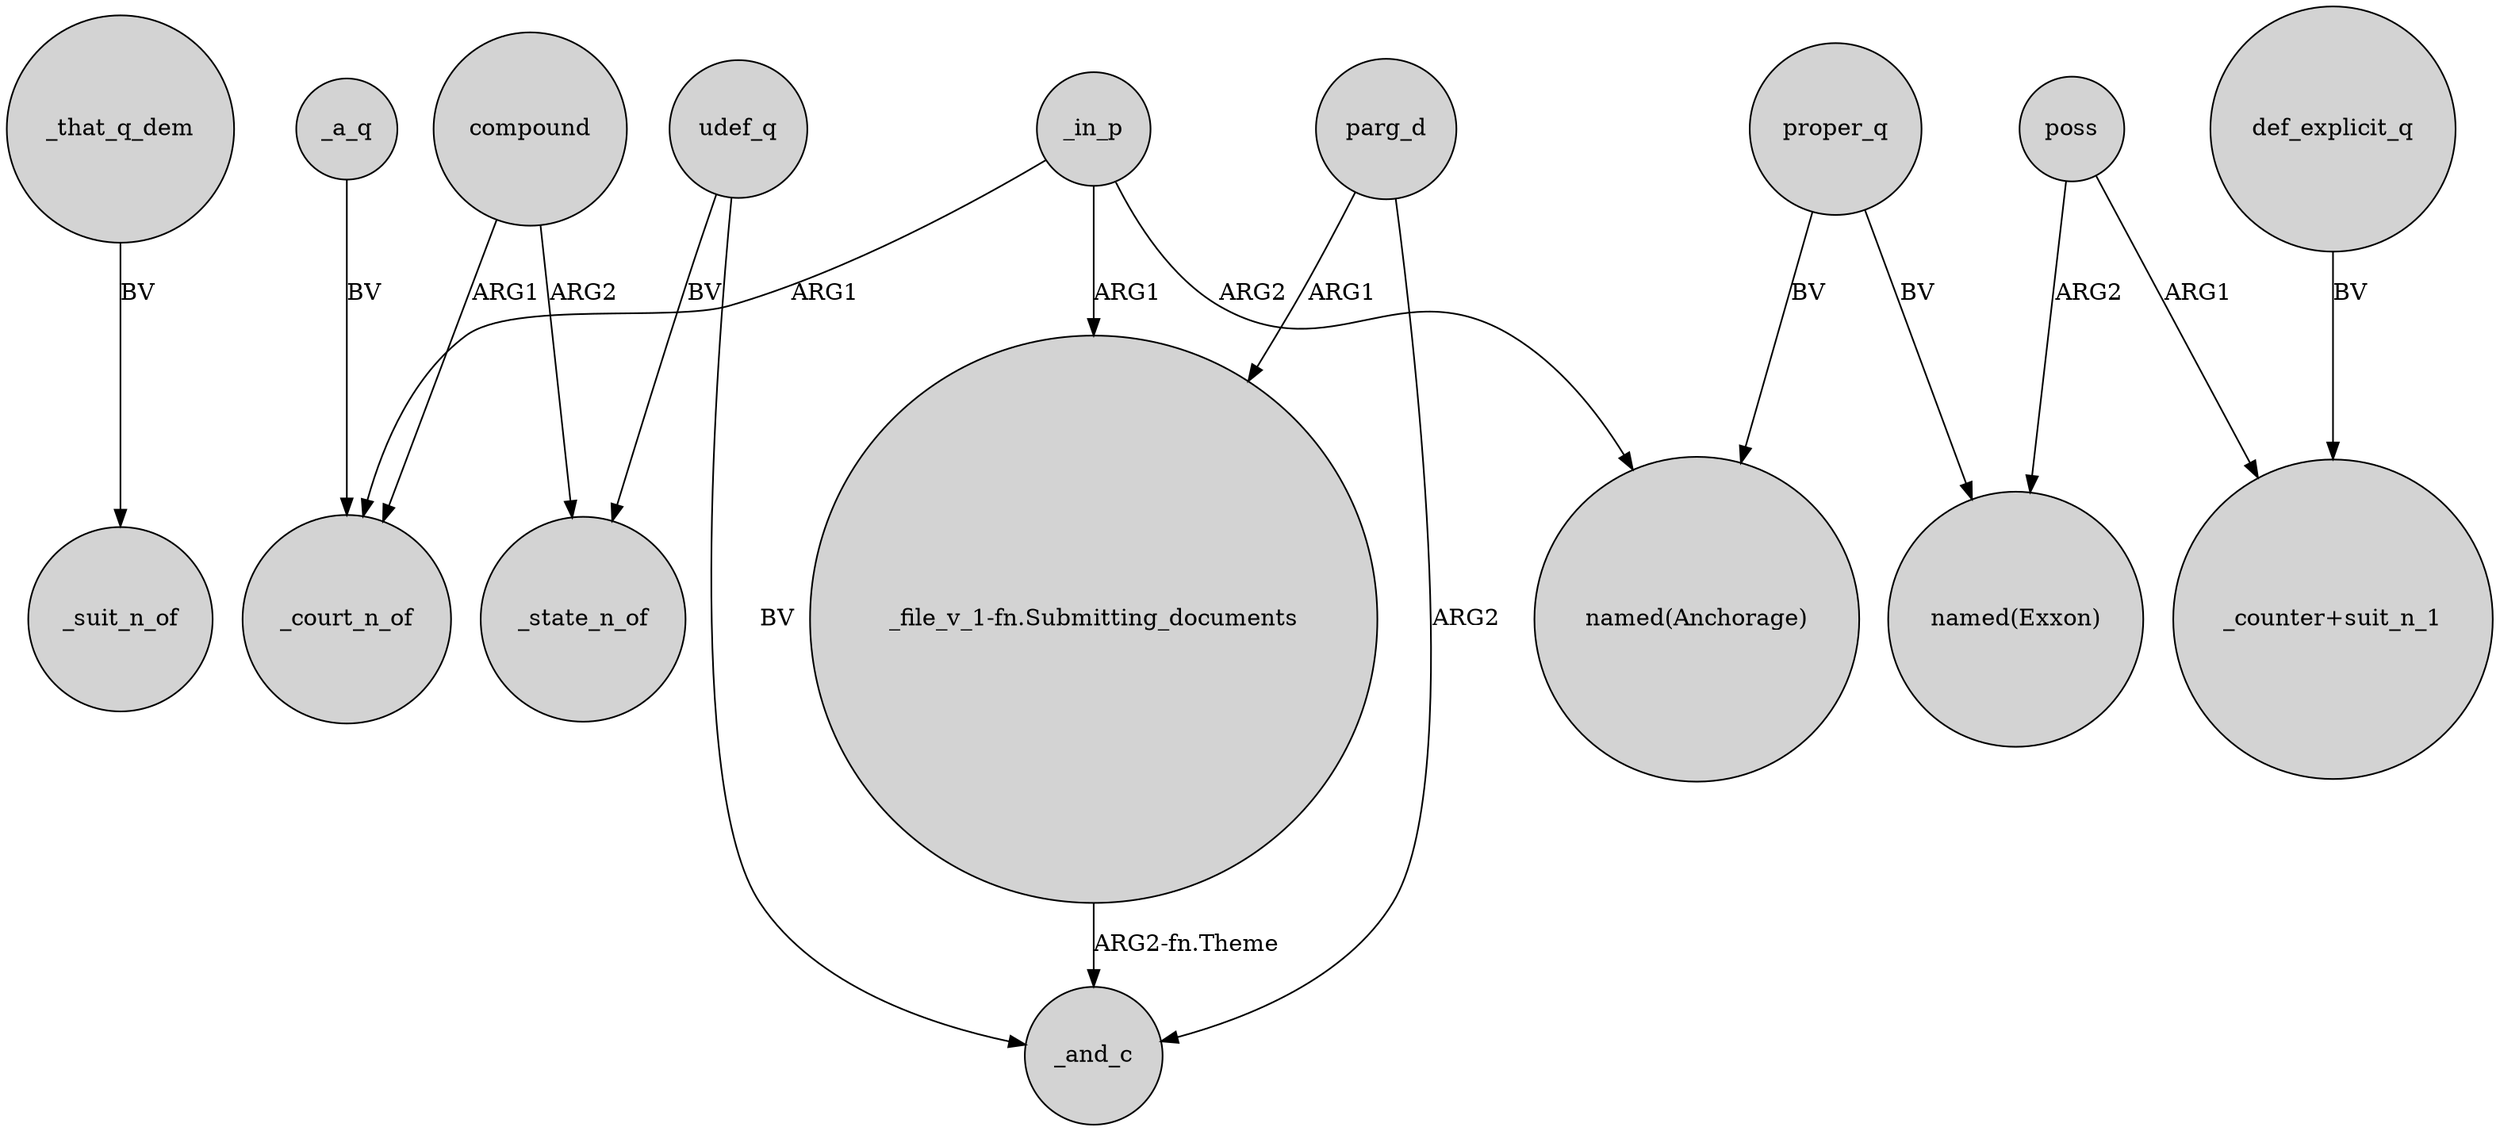 digraph {
	node [shape=circle style=filled]
	_that_q_dem -> _suit_n_of [label=BV]
	_in_p -> _court_n_of [label=ARG1]
	compound -> _state_n_of [label=ARG2]
	parg_d -> "_file_v_1-fn.Submitting_documents" [label=ARG1]
	_in_p -> "named(Anchorage)" [label=ARG2]
	_a_q -> _court_n_of [label=BV]
	compound -> _court_n_of [label=ARG1]
	def_explicit_q -> "_counter+suit_n_1" [label=BV]
	"_file_v_1-fn.Submitting_documents" -> _and_c [label="ARG2-fn.Theme"]
	proper_q -> "named(Anchorage)" [label=BV]
	udef_q -> _and_c [label=BV]
	parg_d -> _and_c [label=ARG2]
	proper_q -> "named(Exxon)" [label=BV]
	poss -> "_counter+suit_n_1" [label=ARG1]
	_in_p -> "_file_v_1-fn.Submitting_documents" [label=ARG1]
	poss -> "named(Exxon)" [label=ARG2]
	udef_q -> _state_n_of [label=BV]
}
